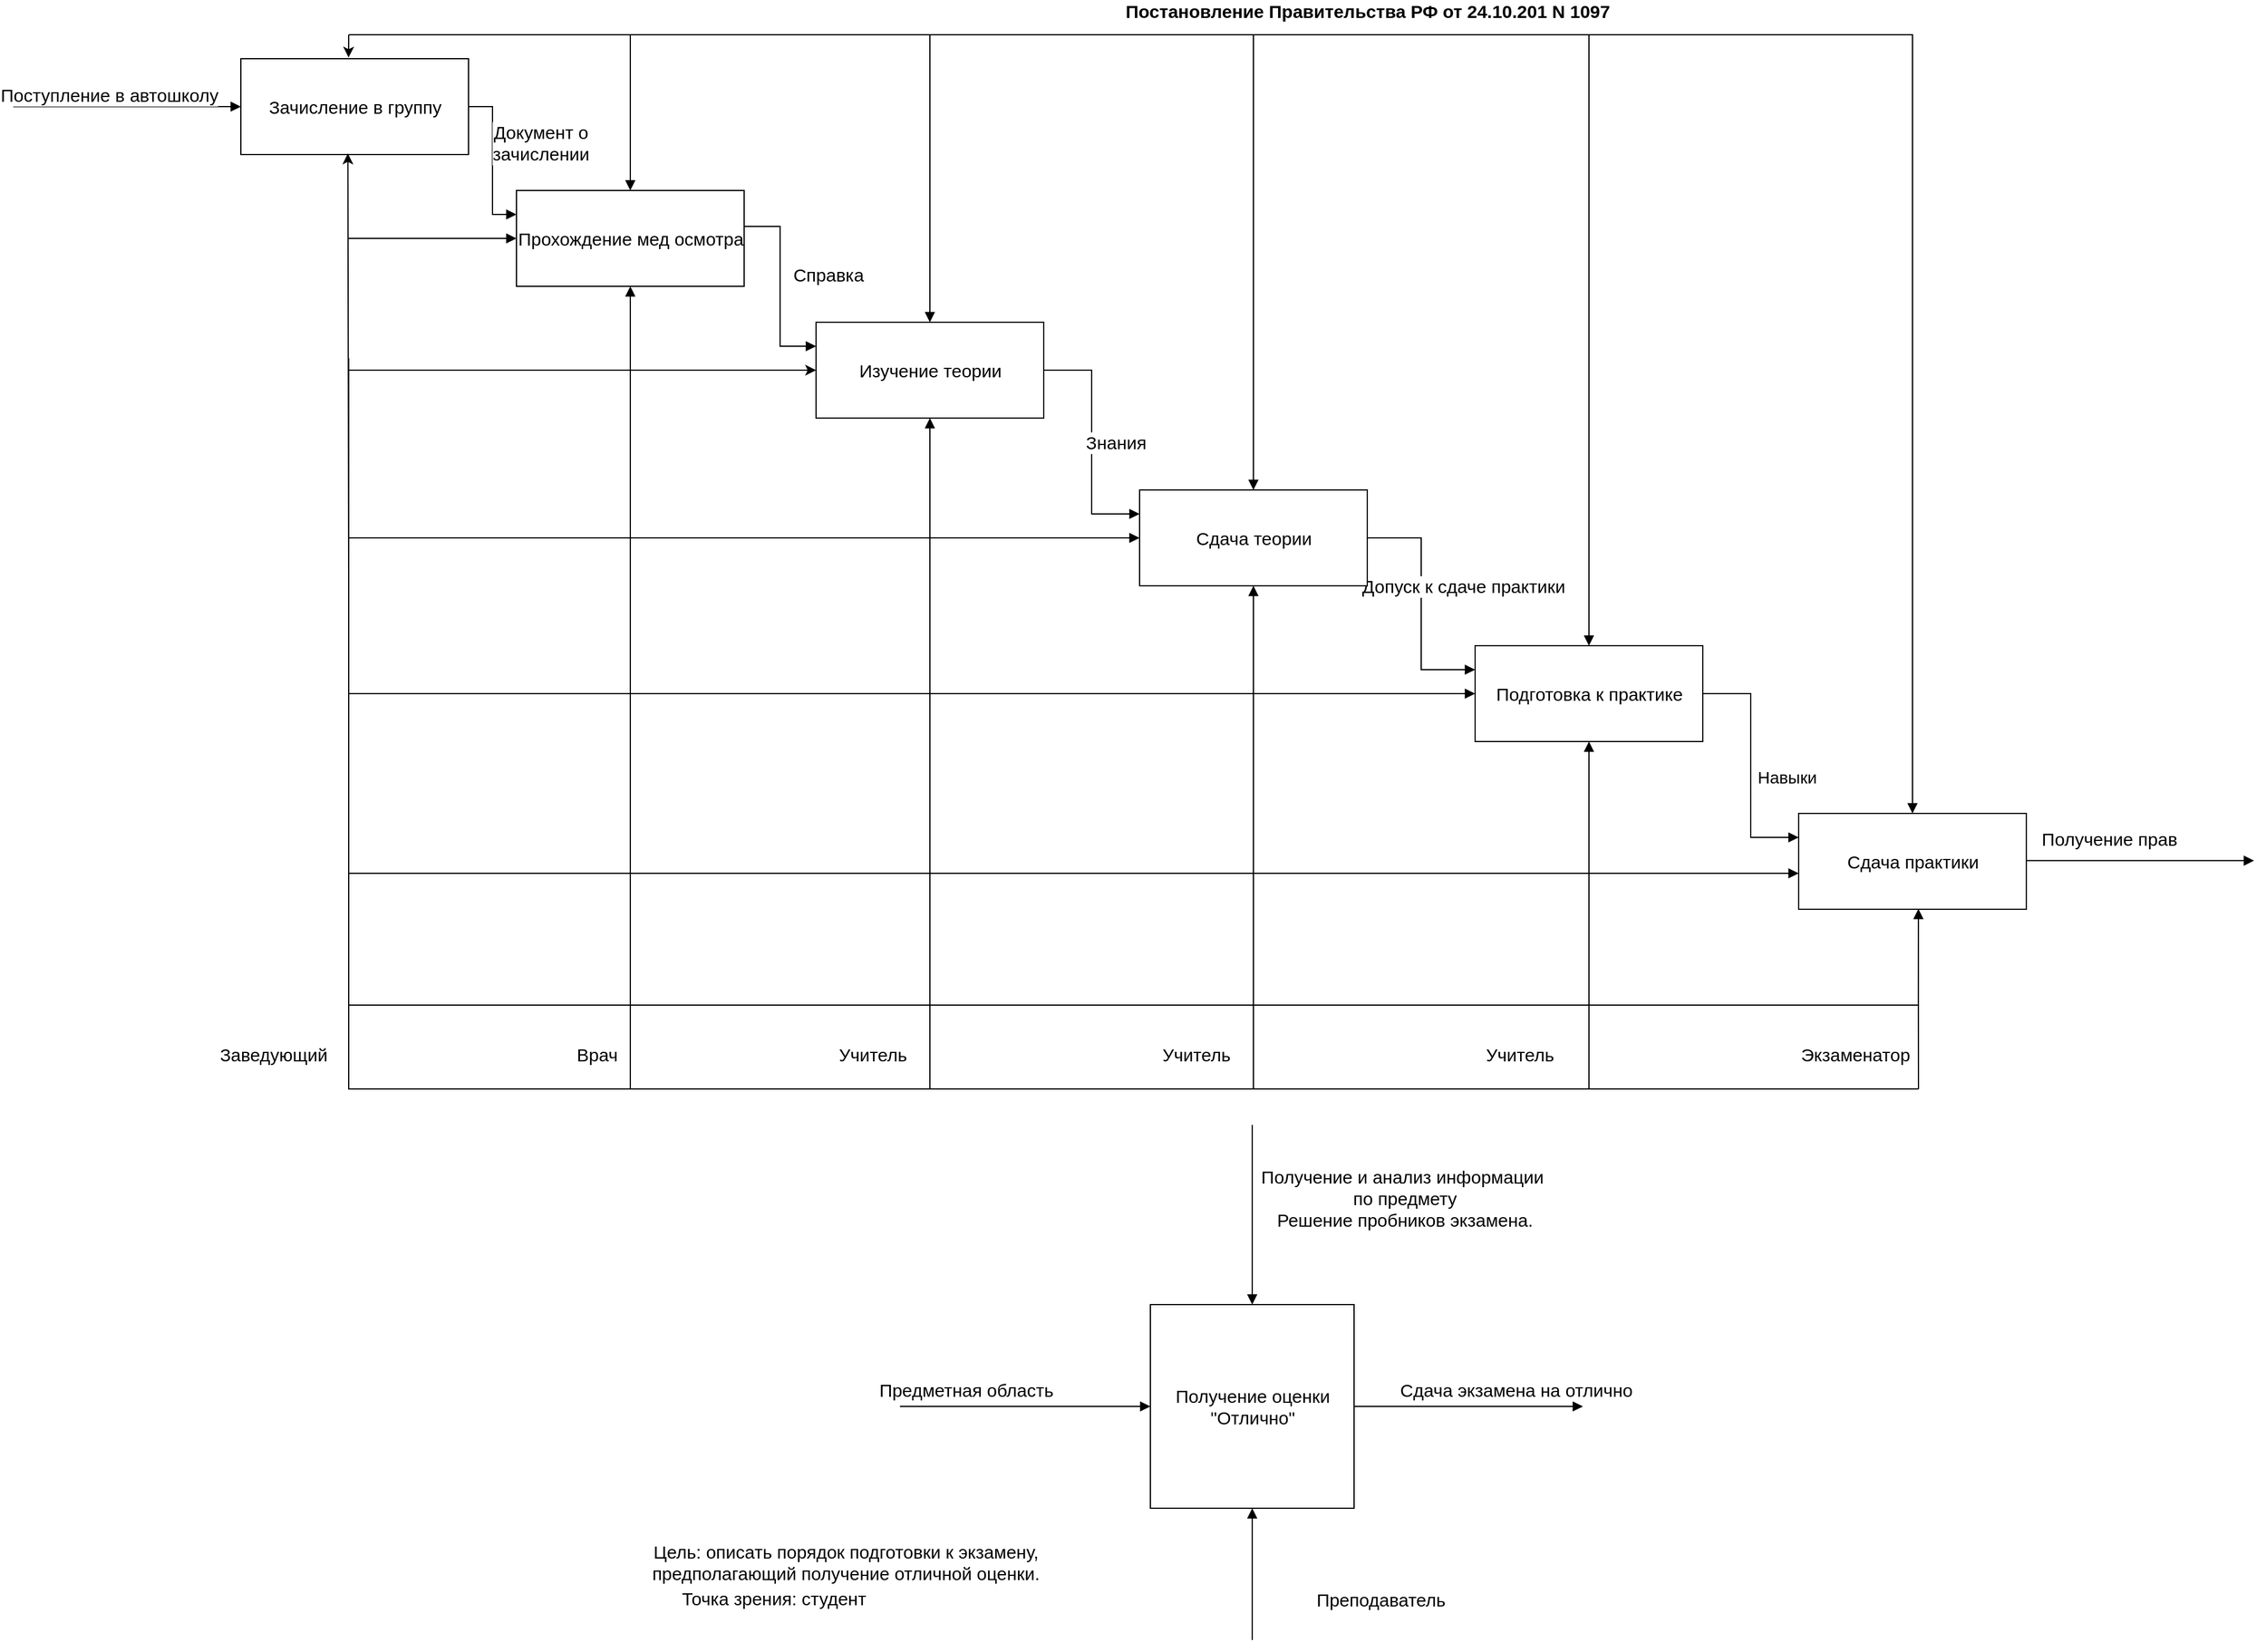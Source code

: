 <mxfile version="20.7.4" type="github">
  <diagram id="vpMU1eWjaF5S27buUMpF" name="Страница 1">
    <mxGraphModel dx="3217" dy="2496" grid="1" gridSize="10" guides="1" tooltips="1" connect="1" arrows="1" fold="1" page="1" pageScale="1" pageWidth="827" pageHeight="1169" math="0" shadow="0">
      <root>
        <mxCell id="0" />
        <mxCell id="1" parent="0" />
        <mxCell id="yOCdOPUUsz1t5yYugyzH-2" style="edgeStyle=orthogonalEdgeStyle;rounded=0;orthogonalLoop=1;jettySize=auto;html=1;exitX=0;exitY=0.5;exitDx=0;exitDy=0;startArrow=block;startFill=1;endArrow=none;endFill=0;" edge="1" parent="1" source="yOCdOPUUsz1t5yYugyzH-10">
          <mxGeometry relative="1" as="geometry">
            <mxPoint x="510" y="545" as="targetPoint" />
            <Array as="points">
              <mxPoint x="510" y="545" />
            </Array>
          </mxGeometry>
        </mxCell>
        <mxCell id="yOCdOPUUsz1t5yYugyzH-3" value="Предметная область" style="edgeLabel;html=1;align=center;verticalAlign=middle;resizable=0;points=[];fontSize=15;" vertex="1" connectable="0" parent="yOCdOPUUsz1t5yYugyzH-2">
          <mxGeometry x="0.258" y="1" relative="1" as="geometry">
            <mxPoint x="-23" y="-15" as="offset" />
          </mxGeometry>
        </mxCell>
        <mxCell id="yOCdOPUUsz1t5yYugyzH-4" style="edgeStyle=orthogonalEdgeStyle;rounded=0;orthogonalLoop=1;jettySize=auto;html=1;exitX=0.5;exitY=0;exitDx=0;exitDy=0;startArrow=block;startFill=1;endArrow=none;endFill=0;" edge="1" parent="1" source="yOCdOPUUsz1t5yYugyzH-10">
          <mxGeometry relative="1" as="geometry">
            <mxPoint x="804" y="310" as="targetPoint" />
          </mxGeometry>
        </mxCell>
        <mxCell id="yOCdOPUUsz1t5yYugyzH-5" value="Получение и анализ информации&amp;nbsp;&lt;br style=&quot;font-size: 15px;&quot;&gt;по предмету&lt;br style=&quot;font-size: 15px;&quot;&gt;Решение пробников экзамена." style="edgeLabel;html=1;align=center;verticalAlign=middle;resizable=0;points=[];fontSize=15;" vertex="1" connectable="0" parent="yOCdOPUUsz1t5yYugyzH-4">
          <mxGeometry x="0.313" y="1" relative="1" as="geometry">
            <mxPoint x="127" y="9" as="offset" />
          </mxGeometry>
        </mxCell>
        <mxCell id="yOCdOPUUsz1t5yYugyzH-6" style="edgeStyle=orthogonalEdgeStyle;rounded=0;orthogonalLoop=1;jettySize=auto;html=1;exitX=1;exitY=0.5;exitDx=0;exitDy=0;startArrow=none;startFill=0;endArrow=block;endFill=1;" edge="1" parent="1" source="yOCdOPUUsz1t5yYugyzH-10">
          <mxGeometry relative="1" as="geometry">
            <mxPoint x="1080" y="545" as="targetPoint" />
            <Array as="points">
              <mxPoint x="1080" y="545" />
            </Array>
          </mxGeometry>
        </mxCell>
        <mxCell id="yOCdOPUUsz1t5yYugyzH-7" value="Сдача экзамена на отлично" style="edgeLabel;html=1;align=center;verticalAlign=middle;resizable=0;points=[];fontSize=15;" vertex="1" connectable="0" parent="yOCdOPUUsz1t5yYugyzH-6">
          <mxGeometry x="0.407" y="-2" relative="1" as="geometry">
            <mxPoint y="-16" as="offset" />
          </mxGeometry>
        </mxCell>
        <mxCell id="yOCdOPUUsz1t5yYugyzH-8" style="edgeStyle=orthogonalEdgeStyle;rounded=0;orthogonalLoop=1;jettySize=auto;html=1;exitX=0.5;exitY=1;exitDx=0;exitDy=0;startArrow=block;startFill=1;endArrow=none;endFill=0;" edge="1" parent="1" source="yOCdOPUUsz1t5yYugyzH-10">
          <mxGeometry relative="1" as="geometry">
            <mxPoint x="804" y="740" as="targetPoint" />
          </mxGeometry>
        </mxCell>
        <mxCell id="yOCdOPUUsz1t5yYugyzH-9" value="Преподаватель" style="edgeLabel;html=1;align=center;verticalAlign=middle;resizable=0;points=[];fontSize=15;" vertex="1" connectable="0" parent="yOCdOPUUsz1t5yYugyzH-8">
          <mxGeometry x="0.246" y="1" relative="1" as="geometry">
            <mxPoint x="105" y="7" as="offset" />
          </mxGeometry>
        </mxCell>
        <mxCell id="yOCdOPUUsz1t5yYugyzH-10" value="Получение оценки &lt;br&gt;&quot;Отлично&quot;" style="html=1;fontSize=15;" vertex="1" parent="1">
          <mxGeometry x="719" y="460" width="170" height="170" as="geometry" />
        </mxCell>
        <mxCell id="yOCdOPUUsz1t5yYugyzH-11" value="Цель: описать порядок подготовки к экзамену, предполагающий получение отличной оценки." style="text;html=1;strokeColor=none;fillColor=none;align=center;verticalAlign=middle;whiteSpace=wrap;rounded=0;fontSize=15;" vertex="1" parent="1">
          <mxGeometry x="280" y="660" width="370" height="30" as="geometry" />
        </mxCell>
        <mxCell id="yOCdOPUUsz1t5yYugyzH-12" value="Точка зрения: студент" style="text;html=1;strokeColor=none;fillColor=none;align=center;verticalAlign=middle;whiteSpace=wrap;rounded=0;fontSize=15;" vertex="1" parent="1">
          <mxGeometry x="220" y="690" width="370" height="30" as="geometry" />
        </mxCell>
        <mxCell id="yOCdOPUUsz1t5yYugyzH-13" style="edgeStyle=orthogonalEdgeStyle;rounded=0;orthogonalLoop=1;jettySize=auto;html=1;exitX=0;exitY=0.5;exitDx=0;exitDy=0;endArrow=none;endFill=0;startArrow=block;startFill=1;" edge="1" parent="1">
          <mxGeometry relative="1" as="geometry">
            <mxPoint x="-230" y="-540" as="targetPoint" />
            <mxPoint x="-40" y="-540" as="sourcePoint" />
          </mxGeometry>
        </mxCell>
        <mxCell id="yOCdOPUUsz1t5yYugyzH-14" value="Поступление в автошколу" style="edgeLabel;html=1;align=center;verticalAlign=middle;resizable=0;points=[];fontSize=15;" vertex="1" connectable="0" parent="yOCdOPUUsz1t5yYugyzH-13">
          <mxGeometry x="0.232" y="-3" relative="1" as="geometry">
            <mxPoint x="7" y="-7" as="offset" />
          </mxGeometry>
        </mxCell>
        <mxCell id="yOCdOPUUsz1t5yYugyzH-15" style="edgeStyle=orthogonalEdgeStyle;rounded=0;orthogonalLoop=1;jettySize=auto;html=1;exitX=0.5;exitY=0;exitDx=0;exitDy=0;startArrow=block;startFill=1;endArrow=block;endFill=1;entryX=0.5;entryY=0;entryDx=0;entryDy=0;" edge="1" parent="1" source="yOCdOPUUsz1t5yYugyzH-20" target="yOCdOPUUsz1t5yYugyzH-34">
          <mxGeometry relative="1" as="geometry">
            <mxPoint x="1437" y="-400" as="targetPoint" />
            <Array as="points">
              <mxPoint x="535" y="-600" />
              <mxPoint x="1355" y="-600" />
            </Array>
          </mxGeometry>
        </mxCell>
        <mxCell id="yOCdOPUUsz1t5yYugyzH-16" value="&lt;span style=&quot;font-family: Arial; font-size: 15px; font-weight: 700; text-align: start;&quot;&gt;Постановление Правительства РФ от 24.10.201 N 1097&lt;/span&gt;" style="edgeLabel;html=1;align=center;verticalAlign=middle;resizable=0;points=[];fontSize=15;" vertex="1" connectable="0" parent="yOCdOPUUsz1t5yYugyzH-15">
          <mxGeometry x="-0.402" y="3" relative="1" as="geometry">
            <mxPoint x="93" y="-17" as="offset" />
          </mxGeometry>
        </mxCell>
        <mxCell id="yOCdOPUUsz1t5yYugyzH-17" style="edgeStyle=orthogonalEdgeStyle;rounded=0;orthogonalLoop=1;jettySize=auto;html=1;exitX=1;exitY=0.5;exitDx=0;exitDy=0;entryX=0;entryY=0.25;entryDx=0;entryDy=0;startArrow=none;startFill=0;endArrow=block;endFill=1;" edge="1" parent="1" source="yOCdOPUUsz1t5yYugyzH-20" target="yOCdOPUUsz1t5yYugyzH-26">
          <mxGeometry relative="1" as="geometry" />
        </mxCell>
        <mxCell id="yOCdOPUUsz1t5yYugyzH-18" value="Знания" style="edgeLabel;html=1;align=center;verticalAlign=middle;resizable=0;points=[];fontSize=15;" vertex="1" connectable="0" parent="yOCdOPUUsz1t5yYugyzH-17">
          <mxGeometry x="-0.1" y="-1" relative="1" as="geometry">
            <mxPoint x="21" y="10" as="offset" />
          </mxGeometry>
        </mxCell>
        <mxCell id="yOCdOPUUsz1t5yYugyzH-19" style="edgeStyle=orthogonalEdgeStyle;rounded=0;orthogonalLoop=1;jettySize=auto;html=1;exitX=0.5;exitY=1;exitDx=0;exitDy=0;startArrow=block;startFill=1;endArrow=none;endFill=0;" edge="1" parent="1" source="yOCdOPUUsz1t5yYugyzH-20">
          <mxGeometry relative="1" as="geometry">
            <mxPoint x="535" y="280" as="targetPoint" />
          </mxGeometry>
        </mxCell>
        <mxCell id="yOCdOPUUsz1t5yYugyzH-20" value="Изучение теории" style="html=1;fontSize=15;" vertex="1" parent="1">
          <mxGeometry x="440" y="-360" width="190" height="80" as="geometry" />
        </mxCell>
        <mxCell id="yOCdOPUUsz1t5yYugyzH-21" style="edgeStyle=orthogonalEdgeStyle;rounded=0;orthogonalLoop=1;jettySize=auto;html=1;exitX=0.5;exitY=0;exitDx=0;exitDy=0;startArrow=block;startFill=1;endArrow=none;endFill=0;" edge="1" parent="1" source="yOCdOPUUsz1t5yYugyzH-26">
          <mxGeometry relative="1" as="geometry">
            <mxPoint x="805" y="-600" as="targetPoint" />
          </mxGeometry>
        </mxCell>
        <mxCell id="yOCdOPUUsz1t5yYugyzH-22" style="edgeStyle=orthogonalEdgeStyle;rounded=0;orthogonalLoop=1;jettySize=auto;html=1;exitX=0.5;exitY=1;exitDx=0;exitDy=0;startArrow=block;startFill=1;endArrow=none;endFill=0;" edge="1" parent="1" source="yOCdOPUUsz1t5yYugyzH-26">
          <mxGeometry relative="1" as="geometry">
            <mxPoint x="805" y="280" as="targetPoint" />
          </mxGeometry>
        </mxCell>
        <mxCell id="yOCdOPUUsz1t5yYugyzH-23" style="edgeStyle=orthogonalEdgeStyle;rounded=0;orthogonalLoop=1;jettySize=auto;html=1;exitX=0;exitY=0.5;exitDx=0;exitDy=0;startArrow=block;startFill=1;endArrow=none;endFill=0;" edge="1" parent="1" source="yOCdOPUUsz1t5yYugyzH-26">
          <mxGeometry relative="1" as="geometry">
            <mxPoint x="50" y="-330" as="targetPoint" />
            <Array as="points">
              <mxPoint x="50" y="-180" />
              <mxPoint x="50" y="-320" />
            </Array>
          </mxGeometry>
        </mxCell>
        <mxCell id="yOCdOPUUsz1t5yYugyzH-24" style="edgeStyle=orthogonalEdgeStyle;rounded=0;orthogonalLoop=1;jettySize=auto;html=1;exitX=1;exitY=0.5;exitDx=0;exitDy=0;entryX=0;entryY=0.25;entryDx=0;entryDy=0;startArrow=none;startFill=0;endArrow=block;endFill=1;" edge="1" parent="1" source="yOCdOPUUsz1t5yYugyzH-26" target="yOCdOPUUsz1t5yYugyzH-32">
          <mxGeometry relative="1" as="geometry" />
        </mxCell>
        <mxCell id="yOCdOPUUsz1t5yYugyzH-25" value="Допуск к сдаче практики" style="edgeLabel;html=1;align=center;verticalAlign=middle;resizable=0;points=[];fontSize=15;" vertex="1" connectable="0" parent="yOCdOPUUsz1t5yYugyzH-24">
          <mxGeometry x="-0.13" y="-2" relative="1" as="geometry">
            <mxPoint x="37" y="-2" as="offset" />
          </mxGeometry>
        </mxCell>
        <mxCell id="yOCdOPUUsz1t5yYugyzH-26" value="Сдача теории" style="html=1;fontSize=15;" vertex="1" parent="1">
          <mxGeometry x="710" y="-220" width="190" height="80" as="geometry" />
        </mxCell>
        <mxCell id="yOCdOPUUsz1t5yYugyzH-27" style="edgeStyle=orthogonalEdgeStyle;rounded=0;orthogonalLoop=1;jettySize=auto;html=1;exitX=0.5;exitY=0;exitDx=0;exitDy=0;startArrow=block;startFill=1;endArrow=none;endFill=0;" edge="1" parent="1" source="yOCdOPUUsz1t5yYugyzH-32">
          <mxGeometry relative="1" as="geometry">
            <mxPoint x="1080" y="-600" as="targetPoint" />
            <Array as="points">
              <mxPoint x="1085" y="-600" />
            </Array>
          </mxGeometry>
        </mxCell>
        <mxCell id="yOCdOPUUsz1t5yYugyzH-28" style="edgeStyle=orthogonalEdgeStyle;rounded=0;orthogonalLoop=1;jettySize=auto;html=1;exitX=0.5;exitY=1;exitDx=0;exitDy=0;startArrow=block;startFill=1;endArrow=none;endFill=0;" edge="1" parent="1" source="yOCdOPUUsz1t5yYugyzH-32">
          <mxGeometry relative="1" as="geometry">
            <mxPoint x="1085" y="280" as="targetPoint" />
          </mxGeometry>
        </mxCell>
        <mxCell id="yOCdOPUUsz1t5yYugyzH-29" style="edgeStyle=orthogonalEdgeStyle;rounded=0;orthogonalLoop=1;jettySize=auto;html=1;exitX=1;exitY=0.5;exitDx=0;exitDy=0;entryX=0;entryY=0.25;entryDx=0;entryDy=0;startArrow=none;startFill=0;endArrow=block;endFill=1;" edge="1" parent="1" source="yOCdOPUUsz1t5yYugyzH-32" target="yOCdOPUUsz1t5yYugyzH-34">
          <mxGeometry relative="1" as="geometry" />
        </mxCell>
        <mxCell id="yOCdOPUUsz1t5yYugyzH-30" value="Навыки" style="edgeLabel;html=1;align=center;verticalAlign=middle;resizable=0;points=[];fontSize=14;" vertex="1" connectable="0" parent="yOCdOPUUsz1t5yYugyzH-29">
          <mxGeometry x="-0.21" y="2" relative="1" as="geometry">
            <mxPoint x="28" y="31" as="offset" />
          </mxGeometry>
        </mxCell>
        <mxCell id="yOCdOPUUsz1t5yYugyzH-31" style="edgeStyle=orthogonalEdgeStyle;rounded=0;orthogonalLoop=1;jettySize=auto;html=1;exitX=0;exitY=0.5;exitDx=0;exitDy=0;startArrow=block;startFill=1;endArrow=none;endFill=0;" edge="1" parent="1" source="yOCdOPUUsz1t5yYugyzH-32">
          <mxGeometry relative="1" as="geometry">
            <mxPoint x="50" y="-330" as="targetPoint" />
            <Array as="points">
              <mxPoint x="50" y="-50" />
              <mxPoint x="50" y="-320" />
            </Array>
          </mxGeometry>
        </mxCell>
        <mxCell id="yOCdOPUUsz1t5yYugyzH-32" value="Подготовка к практике" style="html=1;fontSize=15;" vertex="1" parent="1">
          <mxGeometry x="990" y="-90" width="190" height="80" as="geometry" />
        </mxCell>
        <mxCell id="yOCdOPUUsz1t5yYugyzH-33" style="edgeStyle=orthogonalEdgeStyle;rounded=0;orthogonalLoop=1;jettySize=auto;html=1;exitX=0.526;exitY=0.996;exitDx=0;exitDy=0;startArrow=block;startFill=1;endArrow=none;endFill=0;exitPerimeter=0;" edge="1" parent="1" source="yOCdOPUUsz1t5yYugyzH-34">
          <mxGeometry relative="1" as="geometry">
            <mxPoint x="1360" y="280" as="targetPoint" />
          </mxGeometry>
        </mxCell>
        <mxCell id="yOCdOPUUsz1t5yYugyzH-34" value="Сдача практики" style="html=1;fontSize=15;" vertex="1" parent="1">
          <mxGeometry x="1260" y="50" width="190" height="80" as="geometry" />
        </mxCell>
        <mxCell id="yOCdOPUUsz1t5yYugyzH-35" value="Учитель" style="edgeLabel;html=1;align=center;verticalAlign=middle;resizable=0;points=[];fontSize=15;" vertex="1" connectable="0" parent="1">
          <mxGeometry x="670" y="260" as="geometry">
            <mxPoint x="87" y="-9" as="offset" />
          </mxGeometry>
        </mxCell>
        <mxCell id="yOCdOPUUsz1t5yYugyzH-36" style="edgeStyle=orthogonalEdgeStyle;rounded=0;orthogonalLoop=1;jettySize=auto;html=1;startArrow=block;startFill=1;endArrow=none;endFill=0;" edge="1" parent="1">
          <mxGeometry relative="1" as="geometry">
            <mxPoint x="1260" y="100" as="sourcePoint" />
            <mxPoint x="50" y="100" as="targetPoint" />
            <Array as="points">
              <mxPoint x="320" y="100" />
            </Array>
          </mxGeometry>
        </mxCell>
        <mxCell id="yOCdOPUUsz1t5yYugyzH-37" style="edgeStyle=orthogonalEdgeStyle;rounded=0;orthogonalLoop=1;jettySize=auto;html=1;exitX=1;exitY=0.5;exitDx=0;exitDy=0;startArrow=none;startFill=0;endArrow=block;endFill=1;" edge="1" parent="1">
          <mxGeometry relative="1" as="geometry">
            <mxPoint x="1640" y="89.38" as="targetPoint" />
            <mxPoint x="1450" y="89.38" as="sourcePoint" />
            <Array as="points">
              <mxPoint x="1630" y="89.38" />
              <mxPoint x="1630" y="89.38" />
            </Array>
          </mxGeometry>
        </mxCell>
        <mxCell id="yOCdOPUUsz1t5yYugyzH-38" value="Получение прав" style="edgeLabel;html=1;align=center;verticalAlign=middle;resizable=0;points=[];fontSize=15;" vertex="1" connectable="0" parent="yOCdOPUUsz1t5yYugyzH-37">
          <mxGeometry x="-0.39" y="3" relative="1" as="geometry">
            <mxPoint x="11" y="-16" as="offset" />
          </mxGeometry>
        </mxCell>
        <mxCell id="yOCdOPUUsz1t5yYugyzH-39" value="Учитель" style="edgeLabel;html=1;align=center;verticalAlign=middle;resizable=0;points=[];fontSize=15;" vertex="1" connectable="0" parent="1">
          <mxGeometry x="940" y="260" as="geometry">
            <mxPoint x="87" y="-9" as="offset" />
          </mxGeometry>
        </mxCell>
        <mxCell id="yOCdOPUUsz1t5yYugyzH-40" value="Экзаменатор" style="edgeLabel;html=1;align=center;verticalAlign=middle;resizable=0;points=[];fontSize=15;" vertex="1" connectable="0" parent="1">
          <mxGeometry x="1220" y="260" as="geometry">
            <mxPoint x="87" y="-9" as="offset" />
          </mxGeometry>
        </mxCell>
        <mxCell id="yOCdOPUUsz1t5yYugyzH-41" style="edgeStyle=orthogonalEdgeStyle;rounded=0;orthogonalLoop=1;jettySize=auto;html=1;exitX=0;exitY=0.5;exitDx=0;exitDy=0;startArrow=block;startFill=1;endArrow=none;endFill=0;" edge="1" parent="1" source="yOCdOPUUsz1t5yYugyzH-46">
          <mxGeometry relative="1" as="geometry">
            <mxPoint x="50" y="-430" as="targetPoint" />
          </mxGeometry>
        </mxCell>
        <mxCell id="yOCdOPUUsz1t5yYugyzH-42" style="edgeStyle=orthogonalEdgeStyle;rounded=0;orthogonalLoop=1;jettySize=auto;html=1;exitX=0.5;exitY=0;exitDx=0;exitDy=0;startArrow=block;startFill=1;endArrow=none;endFill=0;" edge="1" parent="1" source="yOCdOPUUsz1t5yYugyzH-46">
          <mxGeometry relative="1" as="geometry">
            <mxPoint x="275" y="-600" as="targetPoint" />
            <Array as="points">
              <mxPoint x="285" y="-600" />
            </Array>
          </mxGeometry>
        </mxCell>
        <mxCell id="yOCdOPUUsz1t5yYugyzH-43" style="edgeStyle=orthogonalEdgeStyle;rounded=0;orthogonalLoop=1;jettySize=auto;html=1;exitX=1;exitY=0.25;exitDx=0;exitDy=0;entryX=0;entryY=0.25;entryDx=0;entryDy=0;startArrow=none;startFill=0;endArrow=block;endFill=1;" edge="1" parent="1" source="yOCdOPUUsz1t5yYugyzH-46" target="yOCdOPUUsz1t5yYugyzH-20">
          <mxGeometry relative="1" as="geometry">
            <Array as="points">
              <mxPoint x="380" y="-440" />
              <mxPoint x="410" y="-440" />
              <mxPoint x="410" y="-340" />
            </Array>
          </mxGeometry>
        </mxCell>
        <mxCell id="yOCdOPUUsz1t5yYugyzH-44" value="Справка" style="edgeLabel;html=1;align=center;verticalAlign=middle;resizable=0;points=[];fontSize=15;" vertex="1" connectable="0" parent="yOCdOPUUsz1t5yYugyzH-43">
          <mxGeometry x="0.271" relative="1" as="geometry">
            <mxPoint x="40" y="-28" as="offset" />
          </mxGeometry>
        </mxCell>
        <mxCell id="yOCdOPUUsz1t5yYugyzH-45" style="edgeStyle=orthogonalEdgeStyle;rounded=0;orthogonalLoop=1;jettySize=auto;html=1;exitX=0.5;exitY=1;exitDx=0;exitDy=0;startArrow=block;startFill=1;endArrow=none;endFill=0;" edge="1" parent="1" source="yOCdOPUUsz1t5yYugyzH-46">
          <mxGeometry relative="1" as="geometry">
            <mxPoint x="285" y="280" as="targetPoint" />
          </mxGeometry>
        </mxCell>
        <mxCell id="yOCdOPUUsz1t5yYugyzH-46" value="Прохождение мед осмотра" style="html=1;fontSize=15;" vertex="1" parent="1">
          <mxGeometry x="190" y="-470" width="190" height="80" as="geometry" />
        </mxCell>
        <mxCell id="yOCdOPUUsz1t5yYugyzH-47" style="edgeStyle=orthogonalEdgeStyle;rounded=0;orthogonalLoop=1;jettySize=auto;html=1;exitX=1;exitY=0.5;exitDx=0;exitDy=0;entryX=0;entryY=0.25;entryDx=0;entryDy=0;startArrow=none;startFill=0;endArrow=block;endFill=1;" edge="1" parent="1" source="yOCdOPUUsz1t5yYugyzH-49" target="yOCdOPUUsz1t5yYugyzH-46">
          <mxGeometry relative="1" as="geometry" />
        </mxCell>
        <mxCell id="yOCdOPUUsz1t5yYugyzH-48" value="Документ о&lt;br&gt;зачислении" style="edgeLabel;html=1;align=center;verticalAlign=middle;resizable=0;points=[];fontSize=15;" vertex="1" connectable="0" parent="yOCdOPUUsz1t5yYugyzH-47">
          <mxGeometry x="-0.169" y="1" relative="1" as="geometry">
            <mxPoint x="39" y="-4" as="offset" />
          </mxGeometry>
        </mxCell>
        <mxCell id="yOCdOPUUsz1t5yYugyzH-49" value="Зачисление в группу" style="html=1;fontSize=15;" vertex="1" parent="1">
          <mxGeometry x="-40" y="-580" width="190" height="80" as="geometry" />
        </mxCell>
        <mxCell id="yOCdOPUUsz1t5yYugyzH-50" value="Врач" style="edgeLabel;html=1;align=center;verticalAlign=middle;resizable=0;points=[];fontSize=15;" vertex="1" connectable="0" parent="1">
          <mxGeometry x="170" y="260" as="geometry">
            <mxPoint x="87" y="-9" as="offset" />
          </mxGeometry>
        </mxCell>
        <mxCell id="yOCdOPUUsz1t5yYugyzH-51" value="Заведующий" style="edgeLabel;html=1;align=center;verticalAlign=middle;resizable=0;points=[];fontSize=15;" vertex="1" connectable="0" parent="1">
          <mxGeometry x="-100" y="260" as="geometry">
            <mxPoint x="87" y="-9" as="offset" />
          </mxGeometry>
        </mxCell>
        <mxCell id="yOCdOPUUsz1t5yYugyzH-52" value="" style="endArrow=none;html=1;rounded=0;fontSize=15;" edge="1" parent="1">
          <mxGeometry width="50" height="50" relative="1" as="geometry">
            <mxPoint x="430" y="-320" as="sourcePoint" />
            <mxPoint x="1360" y="280" as="targetPoint" />
            <Array as="points">
              <mxPoint x="50" y="-320" />
              <mxPoint x="50" y="280" />
            </Array>
          </mxGeometry>
        </mxCell>
        <mxCell id="yOCdOPUUsz1t5yYugyzH-53" value="" style="endArrow=classic;html=1;rounded=0;fontSize=15;entryX=0;entryY=0.5;entryDx=0;entryDy=0;" edge="1" parent="1" target="yOCdOPUUsz1t5yYugyzH-20">
          <mxGeometry width="50" height="50" relative="1" as="geometry">
            <mxPoint x="360" y="-320" as="sourcePoint" />
            <mxPoint x="410" y="-370" as="targetPoint" />
          </mxGeometry>
        </mxCell>
        <mxCell id="yOCdOPUUsz1t5yYugyzH-54" value="" style="endArrow=none;html=1;rounded=0;fontSize=15;" edge="1" parent="1">
          <mxGeometry width="50" height="50" relative="1" as="geometry">
            <mxPoint x="50" y="-600" as="sourcePoint" />
            <mxPoint x="540" y="-600" as="targetPoint" />
          </mxGeometry>
        </mxCell>
        <mxCell id="yOCdOPUUsz1t5yYugyzH-55" value="" style="endArrow=classic;html=1;rounded=0;fontSize=15;entryX=0.473;entryY=-0.012;entryDx=0;entryDy=0;entryPerimeter=0;" edge="1" parent="1" target="yOCdOPUUsz1t5yYugyzH-49">
          <mxGeometry width="50" height="50" relative="1" as="geometry">
            <mxPoint x="50" y="-600" as="sourcePoint" />
            <mxPoint x="140" y="-690" as="targetPoint" />
          </mxGeometry>
        </mxCell>
        <mxCell id="yOCdOPUUsz1t5yYugyzH-56" value="" style="endArrow=classic;html=1;rounded=0;fontSize=15;entryX=0.47;entryY=0.989;entryDx=0;entryDy=0;entryPerimeter=0;" edge="1" parent="1" target="yOCdOPUUsz1t5yYugyzH-49">
          <mxGeometry width="50" height="50" relative="1" as="geometry">
            <mxPoint x="1360" y="210" as="sourcePoint" />
            <mxPoint x="40" y="-460" as="targetPoint" />
            <Array as="points">
              <mxPoint x="50" y="210" />
              <mxPoint x="50" y="-140" />
            </Array>
          </mxGeometry>
        </mxCell>
        <mxCell id="yOCdOPUUsz1t5yYugyzH-57" value="Учитель" style="edgeLabel;html=1;align=center;verticalAlign=middle;resizable=0;points=[];fontSize=15;" vertex="1" connectable="0" parent="1">
          <mxGeometry x="400" y="260" as="geometry">
            <mxPoint x="87" y="-9" as="offset" />
          </mxGeometry>
        </mxCell>
      </root>
    </mxGraphModel>
  </diagram>
</mxfile>
